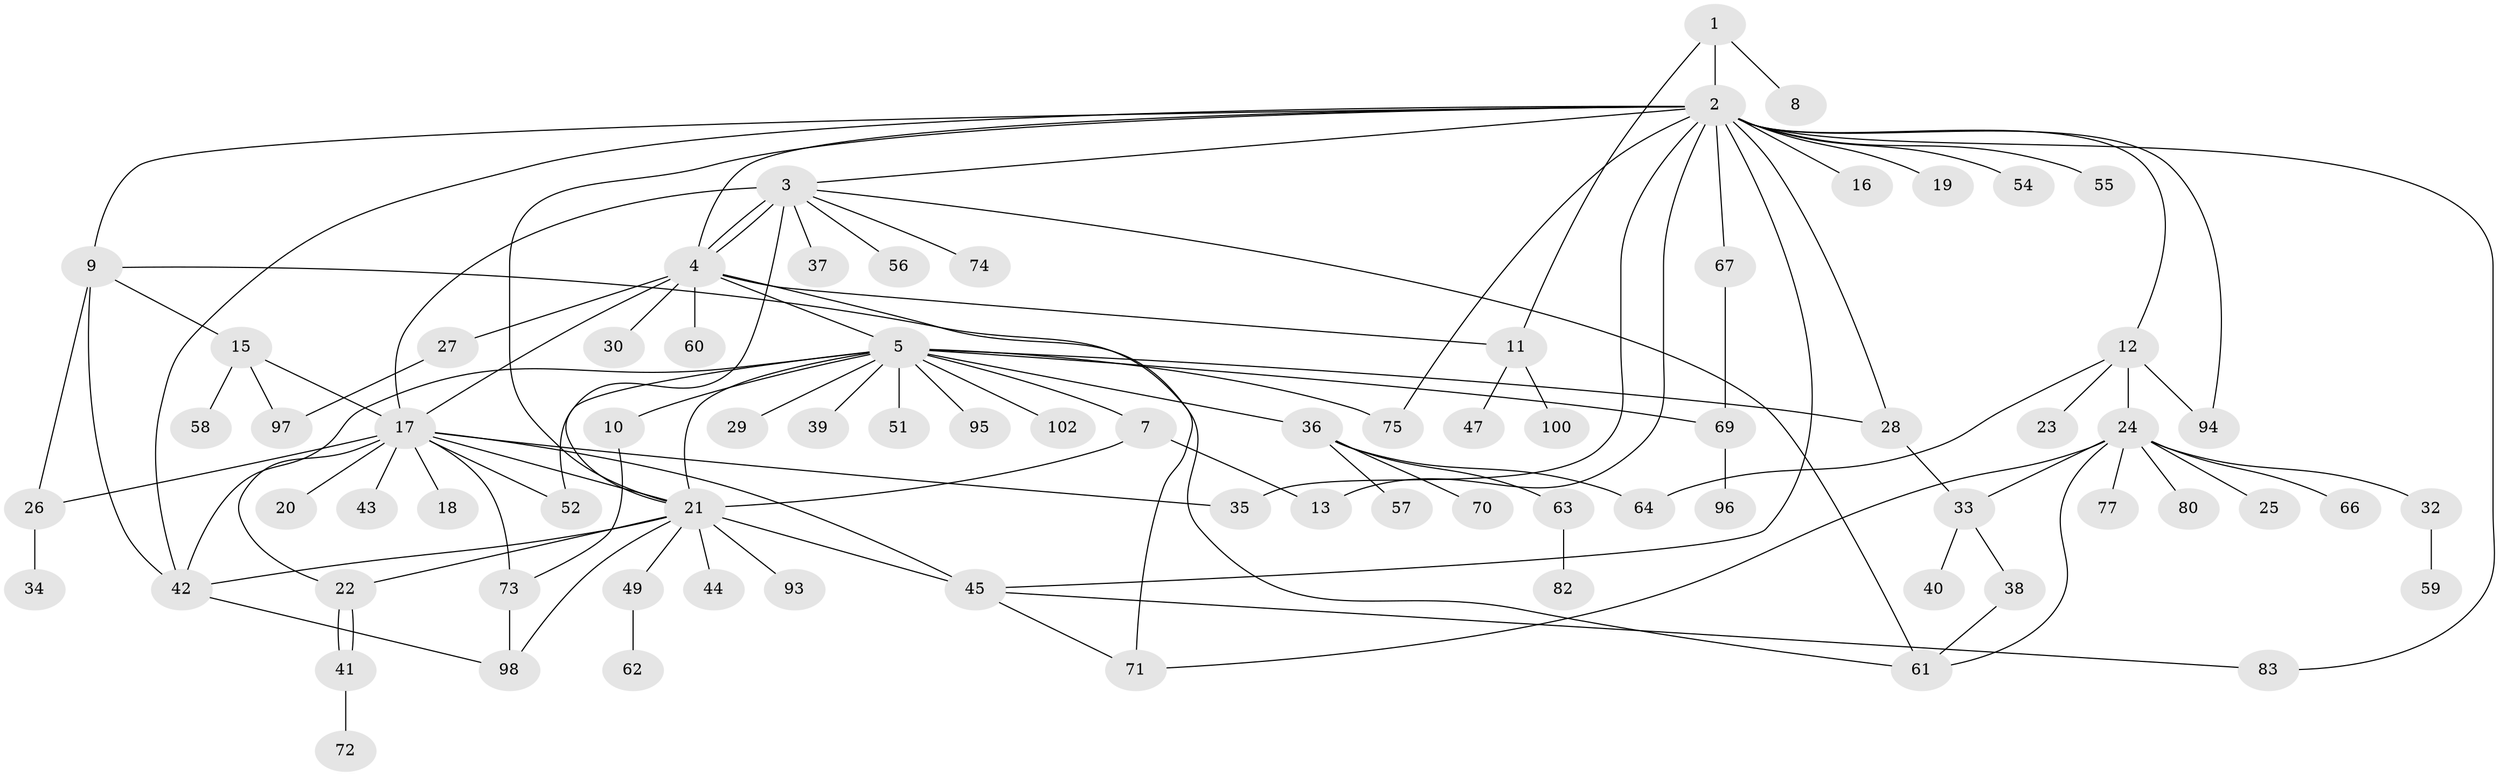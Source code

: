 // original degree distribution, {3: 0.09803921568627451, 11: 0.00980392156862745, 9: 0.00980392156862745, 10: 0.0392156862745098, 1: 0.45098039215686275, 4: 0.049019607843137254, 2: 0.23529411764705882, 5: 0.049019607843137254, 6: 0.029411764705882353, 12: 0.00980392156862745, 14: 0.00980392156862745, 7: 0.00980392156862745}
// Generated by graph-tools (version 1.1) at 2025/11/02/27/25 16:11:11]
// undirected, 78 vertices, 113 edges
graph export_dot {
graph [start="1"]
  node [color=gray90,style=filled];
  1;
  2 [super="+6"];
  3 [super="+50"];
  4 [super="+14"];
  5 [super="+31"];
  7;
  8;
  9 [super="+86"];
  10 [super="+46"];
  11 [super="+78"];
  12 [super="+48"];
  13 [super="+68"];
  15 [super="+91"];
  16;
  17 [super="+53"];
  18;
  19;
  20;
  21 [super="+81"];
  22 [super="+92"];
  23;
  24 [super="+65"];
  25;
  26;
  27;
  28 [super="+84"];
  29;
  30;
  32;
  33 [super="+85"];
  34;
  35;
  36 [super="+76"];
  37;
  38;
  39;
  40;
  41;
  42;
  43;
  44;
  45 [super="+87"];
  47;
  49;
  51;
  52;
  54;
  55;
  56;
  57 [super="+79"];
  58;
  59;
  60;
  61 [super="+90"];
  62;
  63;
  64;
  66;
  67;
  69 [super="+88"];
  70;
  71;
  72;
  73 [super="+89"];
  74;
  75;
  77;
  80 [super="+101"];
  82;
  83;
  93;
  94;
  95;
  96;
  97;
  98 [super="+99"];
  100;
  102;
  1 -- 2;
  1 -- 8;
  1 -- 11;
  2 -- 3;
  2 -- 4;
  2 -- 9;
  2 -- 12;
  2 -- 16;
  2 -- 35;
  2 -- 55;
  2 -- 67;
  2 -- 83;
  2 -- 42;
  2 -- 75;
  2 -- 45;
  2 -- 13;
  2 -- 19;
  2 -- 21;
  2 -- 54;
  2 -- 94;
  2 -- 28;
  3 -- 4;
  3 -- 4;
  3 -- 17 [weight=2];
  3 -- 37;
  3 -- 56;
  3 -- 74;
  3 -- 61;
  3 -- 21;
  4 -- 5;
  4 -- 11;
  4 -- 17;
  4 -- 27;
  4 -- 30;
  4 -- 60;
  4 -- 71;
  5 -- 7;
  5 -- 10;
  5 -- 28;
  5 -- 29;
  5 -- 39;
  5 -- 42;
  5 -- 95;
  5 -- 69;
  5 -- 51;
  5 -- 36;
  5 -- 21;
  5 -- 102;
  5 -- 52;
  5 -- 75;
  7 -- 13;
  7 -- 21;
  9 -- 15;
  9 -- 42;
  9 -- 26;
  9 -- 61;
  10 -- 73;
  11 -- 47;
  11 -- 100;
  12 -- 23;
  12 -- 24;
  12 -- 64;
  12 -- 94;
  15 -- 58;
  15 -- 97;
  15 -- 17;
  17 -- 18;
  17 -- 20;
  17 -- 22;
  17 -- 26;
  17 -- 35;
  17 -- 43;
  17 -- 45;
  17 -- 52;
  17 -- 73;
  17 -- 21;
  21 -- 22;
  21 -- 42;
  21 -- 44;
  21 -- 45 [weight=2];
  21 -- 49;
  21 -- 93;
  21 -- 98;
  22 -- 41;
  22 -- 41;
  24 -- 25;
  24 -- 32;
  24 -- 33;
  24 -- 61;
  24 -- 66;
  24 -- 71;
  24 -- 77;
  24 -- 80;
  26 -- 34;
  27 -- 97;
  28 -- 33;
  32 -- 59;
  33 -- 38;
  33 -- 40;
  36 -- 57;
  36 -- 63;
  36 -- 64;
  36 -- 70;
  38 -- 61;
  41 -- 72;
  42 -- 98;
  45 -- 71;
  45 -- 83;
  49 -- 62;
  63 -- 82;
  67 -- 69;
  69 -- 96;
  73 -- 98 [weight=2];
}
